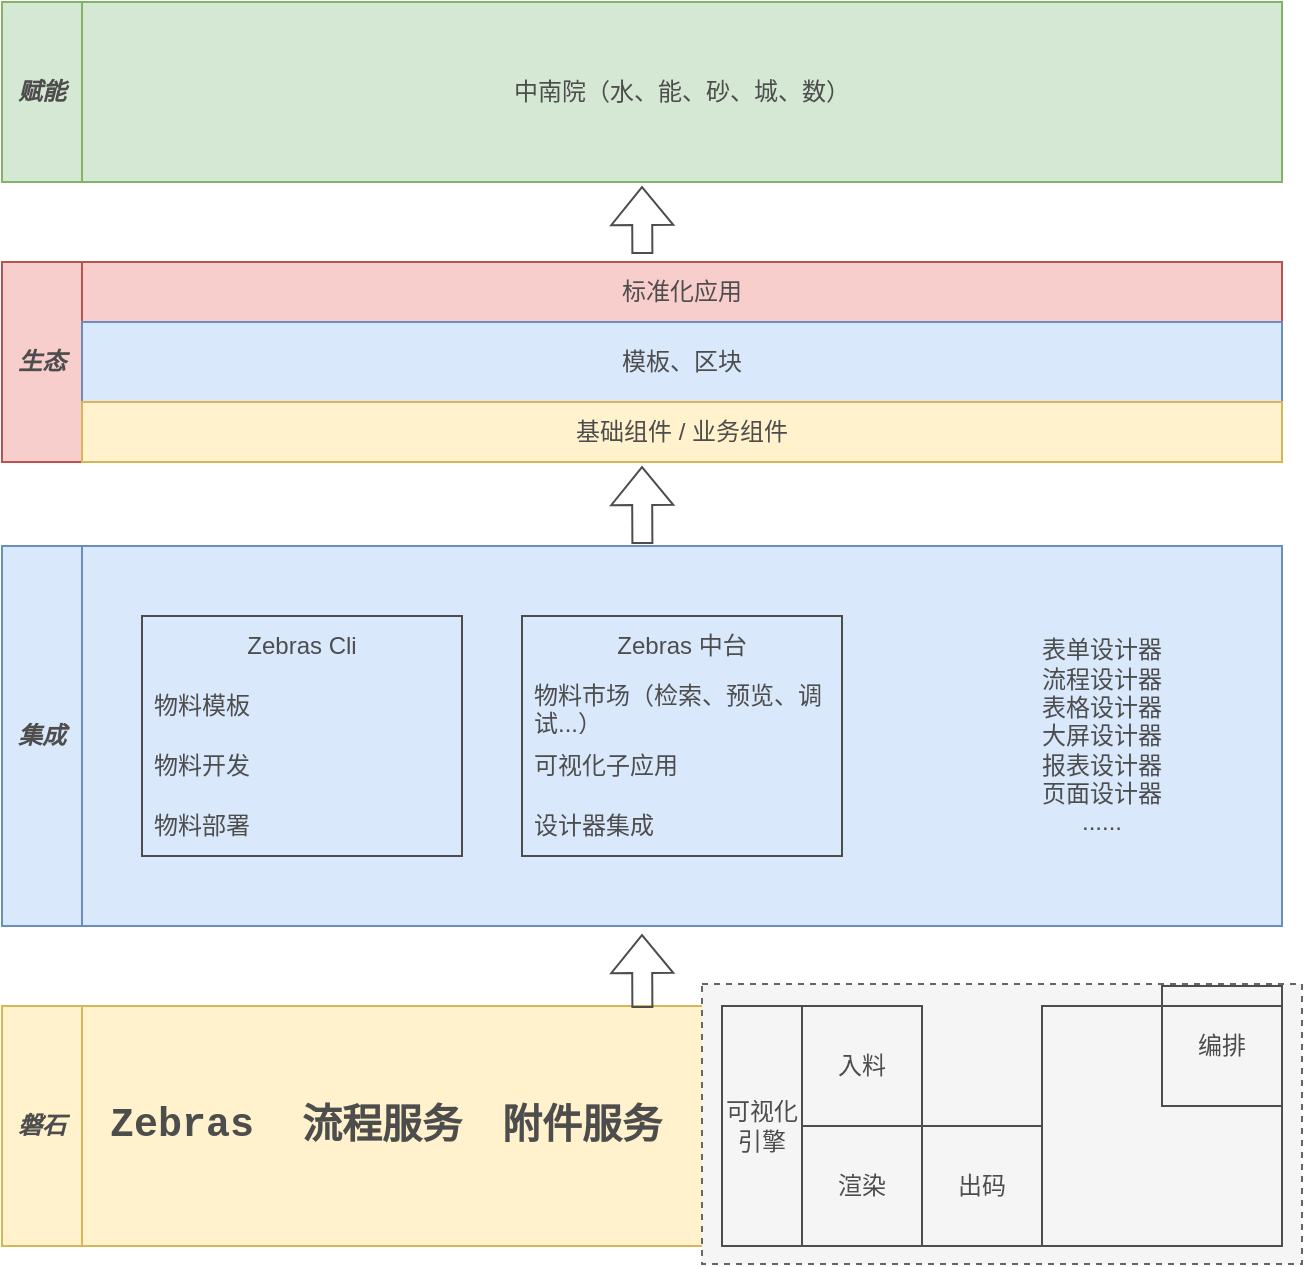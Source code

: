 <mxfile version="24.0.1" type="github">
  <diagram name="第 1 页" id="FYaY93_kECnBv3qDTOOK">
    <mxGraphModel dx="1434" dy="790" grid="1" gridSize="10" guides="1" tooltips="1" connect="1" arrows="1" fold="1" page="1" pageScale="1" pageWidth="827" pageHeight="1169" math="0" shadow="0">
      <root>
        <mxCell id="0" />
        <mxCell id="1" parent="0" />
        <mxCell id="-Rb-8ywxMS3bpJXiGhbe-8" value="" style="rounded=0;whiteSpace=wrap;html=1;shadow=0;glass=0;swimlaneLine=0;fillColor=#dae8fc;strokeColor=#6c8ebf;fontColor=#4D4D4D;textShadow=0;" parent="1" vertex="1">
          <mxGeometry x="160" y="560" width="600" height="190" as="geometry" />
        </mxCell>
        <mxCell id="-Rb-8ywxMS3bpJXiGhbe-6" value="" style="rounded=0;whiteSpace=wrap;html=1;shadow=0;glass=0;swimlaneLine=0;fillColor=#fff2cc;strokeColor=#d6b656;fontColor=#4D4D4D;textShadow=0;" parent="1" vertex="1">
          <mxGeometry x="160" y="790" width="600" height="120" as="geometry" />
        </mxCell>
        <mxCell id="Svt1MzAUU_VGe3PN_ZE4-6" value="" style="rounded=0;whiteSpace=wrap;html=1;dashed=1;fillColor=#f5f5f5;fontColor=#4D4D4D;strokeColor=#666666;glass=0;shadow=0;swimlaneLine=0;textShadow=0;" parent="1" vertex="1">
          <mxGeometry x="470" y="779" width="300" height="140" as="geometry" />
        </mxCell>
        <mxCell id="-Rb-8ywxMS3bpJXiGhbe-7" value="磐石" style="rounded=0;whiteSpace=wrap;html=1;shadow=0;glass=0;swimlaneLine=0;fillColor=#fff2cc;strokeColor=#d6b656;fontStyle=3;fontColor=#4D4D4D;textShadow=0;" parent="1" vertex="1">
          <mxGeometry x="120" y="790" width="40" height="120" as="geometry" />
        </mxCell>
        <mxCell id="-Rb-8ywxMS3bpJXiGhbe-9" value="集成" style="rounded=0;whiteSpace=wrap;html=1;shadow=0;glass=0;swimlaneLine=0;fillColor=#dae8fc;strokeColor=#6c8ebf;fontStyle=3;fontColor=#4D4D4D;textShadow=0;" parent="1" vertex="1">
          <mxGeometry x="120" y="560" width="40" height="190" as="geometry" />
        </mxCell>
        <mxCell id="-Rb-8ywxMS3bpJXiGhbe-11" value="" style="rounded=0;whiteSpace=wrap;html=1;shadow=0;glass=0;swimlaneLine=0;fontColor=#4D4D4D;textShadow=0;" parent="1" vertex="1">
          <mxGeometry x="160" y="418" width="600" height="100" as="geometry" />
        </mxCell>
        <mxCell id="-Rb-8ywxMS3bpJXiGhbe-12" value="生态" style="rounded=0;whiteSpace=wrap;html=1;shadow=0;glass=0;swimlaneLine=0;fillColor=#f8cecc;strokeColor=#b85450;fontStyle=3;fontColor=#4D4D4D;textShadow=0;" parent="1" vertex="1">
          <mxGeometry x="120" y="418" width="40" height="100" as="geometry" />
        </mxCell>
        <mxCell id="-Rb-8ywxMS3bpJXiGhbe-13" value="中南院（水、能、砂、城、数）" style="rounded=0;whiteSpace=wrap;html=1;shadow=0;glass=0;swimlaneLine=0;fillColor=#d5e8d4;strokeColor=#82b366;fontColor=#4D4D4D;textShadow=0;" parent="1" vertex="1">
          <mxGeometry x="160" y="288" width="600" height="90" as="geometry" />
        </mxCell>
        <mxCell id="-Rb-8ywxMS3bpJXiGhbe-14" value="赋能" style="rounded=0;whiteSpace=wrap;html=1;shadow=0;glass=0;swimlaneLine=0;fillColor=#d5e8d4;strokeColor=#82b366;fontStyle=3;fontColor=#4D4D4D;textShadow=0;" parent="1" vertex="1">
          <mxGeometry x="120" y="288" width="40" height="90" as="geometry" />
        </mxCell>
        <mxCell id="-Rb-8ywxMS3bpJXiGhbe-17" value="Zebras" style="text;html=1;align=center;verticalAlign=middle;whiteSpace=wrap;rounded=0;fontStyle=1;fontSize=20;fontFamily=Courier New;shadow=0;glass=0;swimlaneLine=0;fontColor=#4D4D4D;textShadow=0;" parent="1" vertex="1">
          <mxGeometry x="170" y="834.75" width="80" height="28.5" as="geometry" />
        </mxCell>
        <mxCell id="-Rb-8ywxMS3bpJXiGhbe-23" value="编排" style="rounded=0;whiteSpace=wrap;html=1;shadow=0;glass=0;swimlaneLine=0;fillColor=none;fontColor=#4D4D4D;strokeColor=#4D4D4D;textShadow=0;" parent="1" vertex="1">
          <mxGeometry x="700" y="780" width="60" height="60" as="geometry" />
        </mxCell>
        <mxCell id="-Rb-8ywxMS3bpJXiGhbe-24" value="出码" style="rounded=0;whiteSpace=wrap;html=1;shadow=0;glass=0;swimlaneLine=0;fillColor=none;fontColor=#4D4D4D;strokeColor=#4D4D4D;textShadow=0;" parent="1" vertex="1">
          <mxGeometry x="580" y="850" width="60" height="60" as="geometry" />
        </mxCell>
        <mxCell id="-Rb-8ywxMS3bpJXiGhbe-25" value="入料" style="rounded=0;whiteSpace=wrap;html=1;shadow=0;glass=0;swimlaneLine=0;fillColor=none;fontColor=#4D4D4D;strokeColor=#4D4D4D;textShadow=0;" parent="1" vertex="1">
          <mxGeometry x="520" y="790" width="60" height="60" as="geometry" />
        </mxCell>
        <mxCell id="-Rb-8ywxMS3bpJXiGhbe-26" value="渲染" style="rounded=0;whiteSpace=wrap;html=1;shadow=0;glass=0;swimlaneLine=0;fillColor=none;fontColor=#4D4D4D;strokeColor=#4D4D4D;textShadow=0;" parent="1" vertex="1">
          <mxGeometry x="520" y="850" width="60" height="60" as="geometry" />
        </mxCell>
        <mxCell id="-Rb-8ywxMS3bpJXiGhbe-27" value="可视化引擎" style="rounded=0;whiteSpace=wrap;html=1;shadow=0;glass=0;swimlaneLine=0;fillColor=none;fontColor=#4D4D4D;strokeColor=#4D4D4D;textShadow=0;" parent="1" vertex="1">
          <mxGeometry x="480" y="790" width="40" height="120" as="geometry" />
        </mxCell>
        <mxCell id="-Rb-8ywxMS3bpJXiGhbe-29" value="" style="rounded=0;whiteSpace=wrap;html=1;shadow=0;glass=0;swimlaneLine=0;fillColor=none;fontColor=#4D4D4D;strokeColor=#4D4D4D;textShadow=0;" parent="1" vertex="1">
          <mxGeometry x="640" y="790" width="120" height="120" as="geometry" />
        </mxCell>
        <mxCell id="-Rb-8ywxMS3bpJXiGhbe-30" value="Zebras Cli" style="swimlane;fontStyle=0;childLayout=stackLayout;horizontal=1;startSize=30;horizontalStack=0;resizeParent=1;resizeParentMax=0;resizeLast=0;collapsible=1;marginBottom=0;whiteSpace=wrap;html=1;shadow=0;glass=0;rounded=0;swimlaneLine=0;fontColor=#4D4D4D;fillColor=none;strokeColor=#4D4D4D;textShadow=0;" parent="1" vertex="1">
          <mxGeometry x="190" y="595" width="160" height="120" as="geometry">
            <mxRectangle x="180" y="540" width="60" height="30" as="alternateBounds" />
          </mxGeometry>
        </mxCell>
        <mxCell id="-Rb-8ywxMS3bpJXiGhbe-31" value="物料模板" style="text;strokeColor=none;fillColor=none;align=left;verticalAlign=middle;spacingLeft=4;spacingRight=4;overflow=hidden;points=[[0,0.5],[1,0.5]];portConstraint=eastwest;rotatable=0;whiteSpace=wrap;html=1;shadow=0;glass=0;rounded=0;swimlaneLine=0;fontColor=#4D4D4D;textShadow=0;" parent="-Rb-8ywxMS3bpJXiGhbe-30" vertex="1">
          <mxGeometry y="30" width="160" height="30" as="geometry" />
        </mxCell>
        <mxCell id="-Rb-8ywxMS3bpJXiGhbe-32" value="物料开发" style="text;strokeColor=none;fillColor=none;align=left;verticalAlign=middle;spacingLeft=4;spacingRight=4;overflow=hidden;points=[[0,0.5],[1,0.5]];portConstraint=eastwest;rotatable=0;whiteSpace=wrap;html=1;shadow=0;glass=0;rounded=0;swimlaneLine=0;fontColor=#4D4D4D;textShadow=0;" parent="-Rb-8ywxMS3bpJXiGhbe-30" vertex="1">
          <mxGeometry y="60" width="160" height="30" as="geometry" />
        </mxCell>
        <mxCell id="-Rb-8ywxMS3bpJXiGhbe-33" value="物料部署" style="text;strokeColor=none;fillColor=none;align=left;verticalAlign=middle;spacingLeft=4;spacingRight=4;overflow=hidden;points=[[0,0.5],[1,0.5]];portConstraint=eastwest;rotatable=0;whiteSpace=wrap;html=1;shadow=0;glass=0;rounded=0;swimlaneLine=0;fontColor=#4D4D4D;textShadow=0;" parent="-Rb-8ywxMS3bpJXiGhbe-30" vertex="1">
          <mxGeometry y="90" width="160" height="30" as="geometry" />
        </mxCell>
        <mxCell id="-Rb-8ywxMS3bpJXiGhbe-34" value="Zebras 中台" style="swimlane;fontStyle=0;childLayout=stackLayout;horizontal=1;startSize=30;horizontalStack=0;resizeParent=1;resizeParentMax=0;resizeLast=0;collapsible=1;marginBottom=0;whiteSpace=wrap;html=1;shadow=0;glass=0;rounded=0;swimlaneLine=0;fontColor=#4D4D4D;fillColor=none;strokeColor=#4D4D4D;textShadow=0;" parent="1" vertex="1">
          <mxGeometry x="380" y="595" width="160" height="120" as="geometry">
            <mxRectangle x="160" y="570" width="60" height="30" as="alternateBounds" />
          </mxGeometry>
        </mxCell>
        <mxCell id="-Rb-8ywxMS3bpJXiGhbe-35" value="物料市场（检索、预览、调试...）" style="text;strokeColor=none;fillColor=none;align=left;verticalAlign=middle;spacingLeft=4;spacingRight=4;overflow=hidden;points=[[0,0.5],[1,0.5]];portConstraint=eastwest;rotatable=0;whiteSpace=wrap;html=1;shadow=0;glass=0;rounded=0;swimlaneLine=0;fontColor=#4D4D4D;textShadow=0;" parent="-Rb-8ywxMS3bpJXiGhbe-34" vertex="1">
          <mxGeometry y="30" width="160" height="30" as="geometry" />
        </mxCell>
        <mxCell id="-Rb-8ywxMS3bpJXiGhbe-36" value="可视化子应用" style="text;strokeColor=none;fillColor=none;align=left;verticalAlign=middle;spacingLeft=4;spacingRight=4;overflow=hidden;points=[[0,0.5],[1,0.5]];portConstraint=eastwest;rotatable=0;whiteSpace=wrap;html=1;shadow=0;glass=0;rounded=0;swimlaneLine=0;fontColor=#4D4D4D;textShadow=0;" parent="-Rb-8ywxMS3bpJXiGhbe-34" vertex="1">
          <mxGeometry y="60" width="160" height="30" as="geometry" />
        </mxCell>
        <mxCell id="-Rb-8ywxMS3bpJXiGhbe-37" value="设计器集成" style="text;strokeColor=none;fillColor=none;align=left;verticalAlign=middle;spacingLeft=4;spacingRight=4;overflow=hidden;points=[[0,0.5],[1,0.5]];portConstraint=eastwest;rotatable=0;whiteSpace=wrap;html=1;shadow=0;glass=0;rounded=0;swimlaneLine=0;fontColor=#4D4D4D;textShadow=0;" parent="-Rb-8ywxMS3bpJXiGhbe-34" vertex="1">
          <mxGeometry y="90" width="160" height="30" as="geometry" />
        </mxCell>
        <mxCell id="-Rb-8ywxMS3bpJXiGhbe-42" value="标准化应用" style="rounded=0;whiteSpace=wrap;html=1;shadow=0;glass=0;swimlaneLine=0;fillColor=#f8cecc;strokeColor=#b85450;fontColor=#4D4D4D;textShadow=0;" parent="1" vertex="1">
          <mxGeometry x="160" y="418" width="600" height="30" as="geometry" />
        </mxCell>
        <mxCell id="-Rb-8ywxMS3bpJXiGhbe-43" value="模板、区块" style="rounded=0;whiteSpace=wrap;html=1;shadow=0;glass=0;swimlaneLine=0;fillColor=#dae8fc;strokeColor=#6c8ebf;fontColor=#4D4D4D;textShadow=0;" parent="1" vertex="1">
          <mxGeometry x="160" y="448" width="600" height="40" as="geometry" />
        </mxCell>
        <mxCell id="-Rb-8ywxMS3bpJXiGhbe-44" value="基础组件 / 业务组件" style="rounded=0;whiteSpace=wrap;html=1;shadow=0;glass=0;swimlaneLine=0;fillColor=#fff2cc;strokeColor=#d6b656;fontColor=#4D4D4D;textShadow=0;" parent="1" vertex="1">
          <mxGeometry x="160" y="488" width="600" height="30" as="geometry" />
        </mxCell>
        <mxCell id="Svt1MzAUU_VGe3PN_ZE4-9" value="" style="shape=flexArrow;endArrow=classic;html=1;rounded=0;exitX=0.467;exitY=0;exitDx=0;exitDy=0;exitPerimeter=0;fontColor=#4D4D4D;swimlaneLine=0;shadow=0;strokeColor=#4D4D4D;textShadow=0;" parent="1" edge="1">
          <mxGeometry width="50" height="50" relative="1" as="geometry">
            <mxPoint x="440.2" y="791" as="sourcePoint" />
            <mxPoint x="440" y="754" as="targetPoint" />
          </mxGeometry>
        </mxCell>
        <mxCell id="Svt1MzAUU_VGe3PN_ZE4-10" value="" style="shape=flexArrow;endArrow=classic;html=1;rounded=0;exitX=0.467;exitY=0;exitDx=0;exitDy=0;exitPerimeter=0;fontColor=#4D4D4D;swimlaneLine=0;shadow=0;strokeColor=#4D4D4D;textShadow=0;" parent="1" edge="1">
          <mxGeometry width="50" height="50" relative="1" as="geometry">
            <mxPoint x="440.2" y="559" as="sourcePoint" />
            <mxPoint x="440" y="520" as="targetPoint" />
          </mxGeometry>
        </mxCell>
        <mxCell id="Svt1MzAUU_VGe3PN_ZE4-11" value="" style="shape=flexArrow;endArrow=classic;html=1;rounded=0;exitX=0.467;exitY=0;exitDx=0;exitDy=0;exitPerimeter=0;fontColor=#4D4D4D;swimlaneLine=0;shadow=0;strokeColor=#4D4D4D;textShadow=0;" parent="1" edge="1">
          <mxGeometry width="50" height="50" relative="1" as="geometry">
            <mxPoint x="440.2" y="414" as="sourcePoint" />
            <mxPoint x="440" y="380" as="targetPoint" />
          </mxGeometry>
        </mxCell>
        <mxCell id="LXP4nIK77NE772-euZ1m-1" value="流程服务" style="text;html=1;align=center;verticalAlign=middle;whiteSpace=wrap;rounded=0;fontStyle=1;fontSize=20;fontFamily=Courier New;shadow=0;glass=0;swimlaneLine=0;fontColor=#4D4D4D;textShadow=0;" vertex="1" parent="1">
          <mxGeometry x="260" y="835.75" width="100" height="28.5" as="geometry" />
        </mxCell>
        <mxCell id="LXP4nIK77NE772-euZ1m-2" value="附件服务" style="text;html=1;align=center;verticalAlign=middle;whiteSpace=wrap;rounded=0;fontStyle=1;fontSize=20;fontFamily=Courier New;shadow=0;glass=0;swimlaneLine=0;fontColor=#4D4D4D;textShadow=0;" vertex="1" parent="1">
          <mxGeometry x="360" y="835.75" width="100" height="28.5" as="geometry" />
        </mxCell>
        <mxCell id="LXP4nIK77NE772-euZ1m-3" value="&lt;span style=&quot;color: rgb(77, 77, 77);&quot;&gt;表单设计器&lt;/span&gt;&lt;br style=&quot;color: rgb(77, 77, 77);&quot;&gt;&lt;span style=&quot;color: rgb(77, 77, 77);&quot;&gt;流程设计器&lt;/span&gt;&lt;br style=&quot;color: rgb(77, 77, 77);&quot;&gt;&lt;span style=&quot;color: rgb(77, 77, 77);&quot;&gt;表格设计器&lt;/span&gt;&lt;br style=&quot;color: rgb(77, 77, 77);&quot;&gt;&lt;span style=&quot;color: rgb(77, 77, 77);&quot;&gt;大屏设计器&lt;/span&gt;&lt;br style=&quot;color: rgb(77, 77, 77);&quot;&gt;&lt;span style=&quot;color: rgb(77, 77, 77);&quot;&gt;报表设计器&lt;/span&gt;&lt;br style=&quot;color: rgb(77, 77, 77);&quot;&gt;&lt;span style=&quot;color: rgb(77, 77, 77);&quot;&gt;页面设计器&lt;/span&gt;&lt;br style=&quot;color: rgb(77, 77, 77);&quot;&gt;&lt;span style=&quot;color: rgb(77, 77, 77);&quot;&gt;......&lt;/span&gt;" style="text;html=1;align=center;verticalAlign=middle;whiteSpace=wrap;rounded=0;swimlaneLine=0;shadow=0;textShadow=0;" vertex="1" parent="1">
          <mxGeometry x="620" y="640" width="100" height="30" as="geometry" />
        </mxCell>
      </root>
    </mxGraphModel>
  </diagram>
</mxfile>
